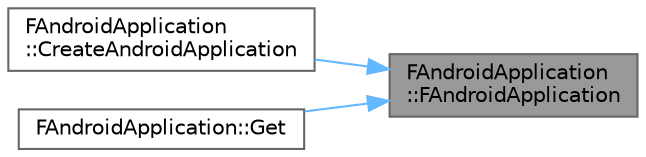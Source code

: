 digraph "FAndroidApplication::FAndroidApplication"
{
 // INTERACTIVE_SVG=YES
 // LATEX_PDF_SIZE
  bgcolor="transparent";
  edge [fontname=Helvetica,fontsize=10,labelfontname=Helvetica,labelfontsize=10];
  node [fontname=Helvetica,fontsize=10,shape=box,height=0.2,width=0.4];
  rankdir="RL";
  Node1 [id="Node000001",label="FAndroidApplication\l::FAndroidApplication",height=0.2,width=0.4,color="gray40", fillcolor="grey60", style="filled", fontcolor="black",tooltip=" "];
  Node1 -> Node2 [id="edge1_Node000001_Node000002",dir="back",color="steelblue1",style="solid",tooltip=" "];
  Node2 [id="Node000002",label="FAndroidApplication\l::CreateAndroidApplication",height=0.2,width=0.4,color="grey40", fillcolor="white", style="filled",URL="$db/dcc/classFAndroidApplication.html#a767ec9c8ff768730121b9a83abc465b9",tooltip=" "];
  Node1 -> Node3 [id="edge2_Node000001_Node000003",dir="back",color="steelblue1",style="solid",tooltip=" "];
  Node3 [id="Node000003",label="FAndroidApplication::Get",height=0.2,width=0.4,color="grey40", fillcolor="white", style="filled",URL="$db/dcc/classFAndroidApplication.html#ae41dac52d22502b1385df34e4759847a",tooltip=" "];
}
